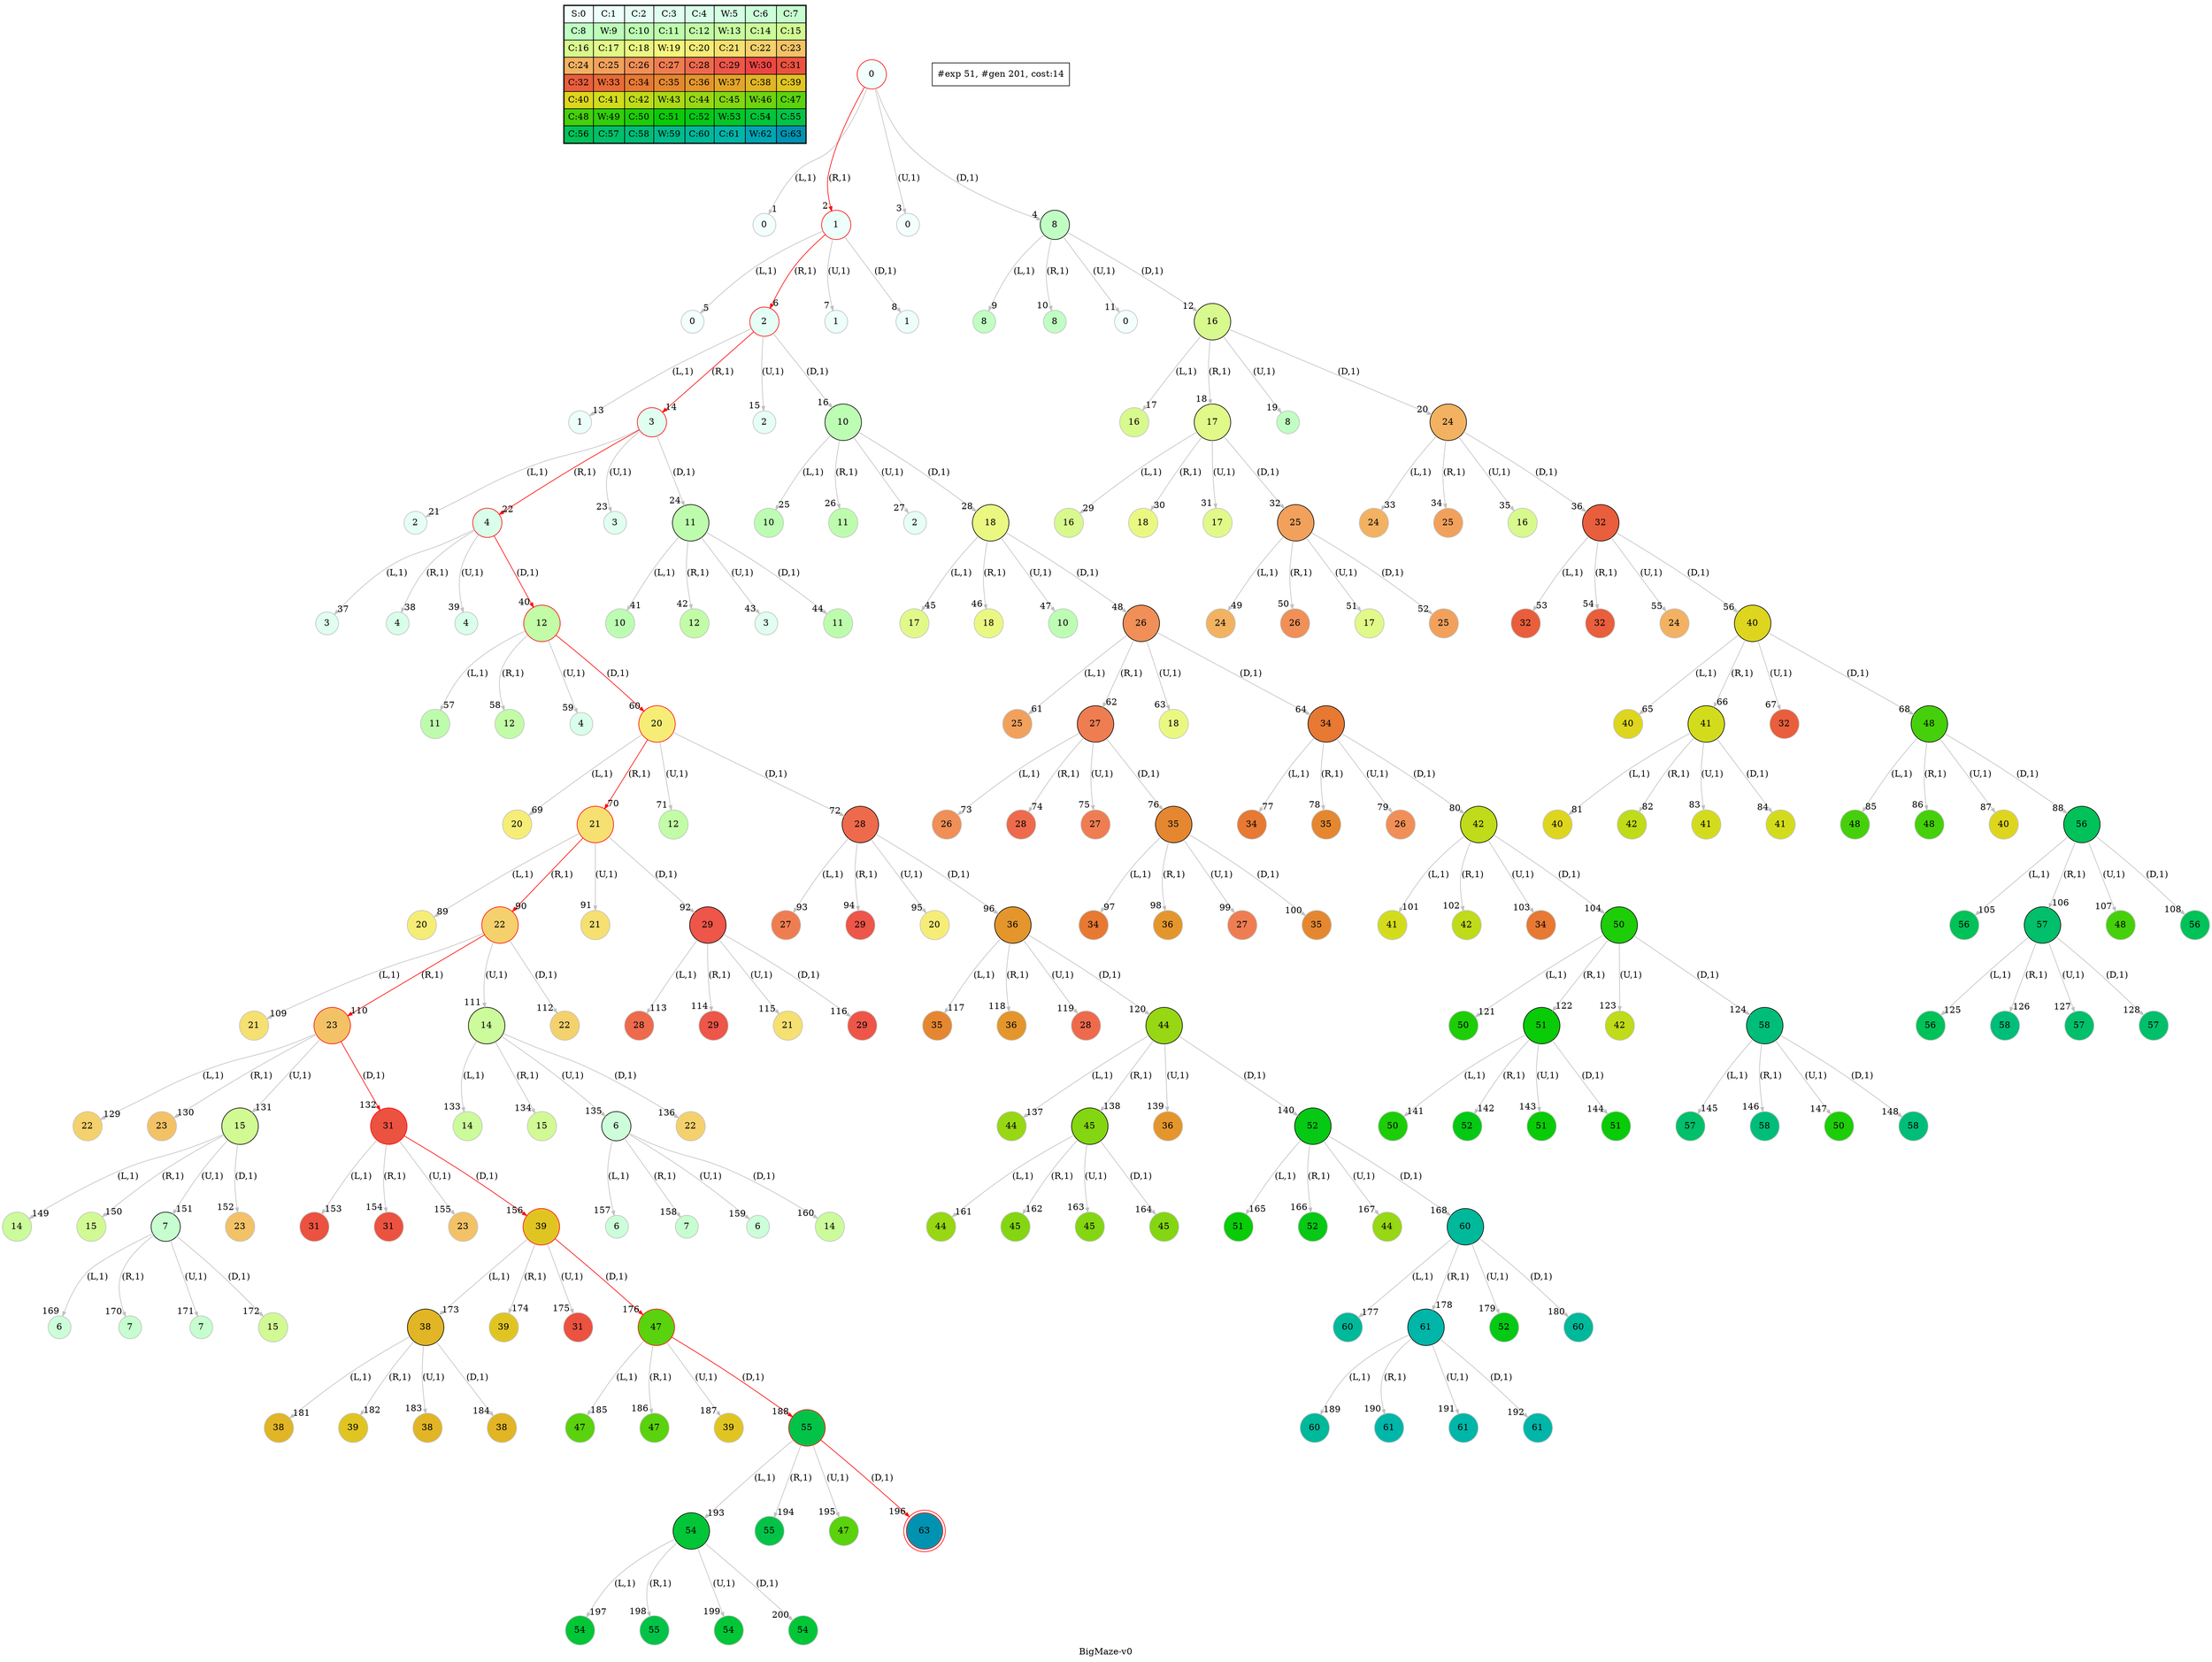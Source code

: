 digraph BigMaze { label="BigMaze-v0" nodesep=1 ranksep="1.2" node [shape=circle] edge [arrowsize=0.7] 
subgraph MAP {label=Map;map [shape=plaintext label=<<table border="1" cellpadding="5" cellspacing="0" cellborder="1"><tr><td bgcolor="0.46862745 0.04925994 0.99969645 1.        ">S:0</td><td bgcolor="0.45294118 0.07385253 0.99931706 1.        ">C:1</td><td bgcolor="0.4372549  0.09840028 0.99878599 1.        ">C:2</td><td bgcolor="0.42156863 0.12288829 0.99810333 1.        ">C:3</td><td bgcolor="0.40588235 0.1473017  0.99726917 1.        ">C:4</td><td bgcolor="0.39019608 0.17162568 0.99628365 1.        ">W:5</td><td bgcolor="0.3745098  0.19584547 0.99514692 1.        ">C:6</td><td bgcolor="0.35882353 0.21994636 0.99385914 1.        ">C:7</td></tr><tr><td bgcolor="0.34313725 0.24391372 0.99242051 1.        ">C:8</td><td bgcolor="0.32745098 0.267733   0.99083125 1.        ">W:9</td><td bgcolor="0.31176471 0.29138975 0.98909161 1.        ">C:10</td><td bgcolor="0.29607843 0.31486959 0.98720184 1.        ">C:11</td><td bgcolor="0.28039216 0.33815827 0.98516223 1.        ">C:12</td><td bgcolor="0.26470588 0.36124167 0.9829731  1.        ">W:13</td><td bgcolor="0.24901961 0.38410575 0.98063477 1.        ">C:14</td><td bgcolor="0.23333333 0.40673664 0.9781476  1.        ">C:15</td></tr><tr><td bgcolor="0.21764706 0.42912061 0.97551197 1.        ">C:16</td><td bgcolor="0.20196078 0.45124406 0.97272827 1.        ">C:17</td><td bgcolor="0.18627451 0.47309356 0.96979694 1.        ">C:18</td><td bgcolor="0.17058824 0.49465584 0.9667184  1.        ">W:19</td><td bgcolor="0.15490196 0.51591783 0.96349314 1.        ">C:20</td><td bgcolor="0.13921569 0.5368666  0.96012165 1.        ">C:21</td><td bgcolor="0.12352941 0.55748944 0.95660442 1.        ">C:22</td><td bgcolor="0.10784314 0.57777383 0.952942   1.        ">C:23</td></tr><tr><td bgcolor="0.09215686 0.59770746 0.94913494 1.        ">C:24</td><td bgcolor="0.07647059 0.61727822 0.94518383 1.        ">C:25</td><td bgcolor="0.06078431 0.63647424 0.94108925 1.        ">C:26</td><td bgcolor="0.04509804 0.65528385 0.93685184 1.        ">C:27</td><td bgcolor="0.02941176 0.67369564 0.93247223 1.        ">C:28</td><td bgcolor="0.01372549 0.69169844 0.92795109 1.        ">C:29</td><td bgcolor="0.00196078 0.70928131 0.92328911 1.        ">W:30</td><td bgcolor="0.01764706 0.72643357 0.91848699 1.        ">C:31</td></tr><tr><td bgcolor="0.03333333 0.74314483 0.91354546 1.        ">C:32</td><td bgcolor="0.04901961 0.75940492 0.90846527 1.        ">W:33</td><td bgcolor="0.06470588 0.77520398 0.9032472  1.        ">C:34</td><td bgcolor="0.08039216 0.79053241 0.89789203 1.        ">C:35</td><td bgcolor="0.09607843 0.80538092 0.89240058 1.        ">C:36</td><td bgcolor="0.11176471 0.81974048 0.88677369 1.        ">W:37</td><td bgcolor="0.12745098 0.83360239 0.88101219 1.        ">C:38</td><td bgcolor="0.14313725 0.84695821 0.87511698 1.        ">C:39</td></tr><tr><td bgcolor="0.15882353 0.85979985 0.86908895 1.        ">C:40</td><td bgcolor="0.1745098  0.87211951 0.862929   1.        ">C:41</td><td bgcolor="0.19019608 0.88390971 0.85663808 1.        ">C:42</td><td bgcolor="0.20588235 0.89516329 0.85021714 1.        ">W:43</td><td bgcolor="0.22156863 0.90587342 0.84366715 1.        ">C:44</td><td bgcolor="0.2372549  0.9160336  0.83698911 1.        ">C:45</td><td bgcolor="0.25294118 0.92563766 0.83018403 1.        ">W:46</td><td bgcolor="0.26862745 0.93467977 0.82325295 1.        ">C:47</td></tr><tr><td bgcolor="0.28431373 0.94315443 0.81619691 1.        ">C:48</td><td bgcolor="0.3        0.95105652 0.80901699 1.        ">W:49</td><td bgcolor="0.31568627 0.95838122 0.80171428 1.        ">C:50</td><td bgcolor="0.33137255 0.96512409 0.79428989 1.        ">C:51</td><td bgcolor="0.34705882 0.97128103 0.78674494 1.        ">C:52</td><td bgcolor="0.3627451  0.97684832 0.77908057 1.        ">W:53</td><td bgcolor="0.37843137 0.98182256 0.77129796 1.        ">C:54</td><td bgcolor="0.39411765 0.98620075 0.76339828 1.        ">C:55</td></tr><tr><td bgcolor="0.40980392 0.98998021 0.75538273 1.        ">C:56</td><td bgcolor="0.4254902  0.99315867 0.74725253 1.        ">C:57</td><td bgcolor="0.44117647 0.99573418 0.73900892 1.        ">C:58</td><td bgcolor="0.45686275 0.99770518 0.73065313 1.        ">W:59</td><td bgcolor="0.47254902 0.99907048 0.72218645 1.        ">C:60</td><td bgcolor="0.48823529 0.99982925 0.71361015 1.        ">C:61</td><td bgcolor="0.51176471 0.99982925 0.70054304 1.        ">W:62</td><td bgcolor="0.52745098 0.99907048 0.69169844 1.        ">G:63</td></tr></table>>]} 
"0_0" [label=0 style=filled color=grey fillcolor="0.46862745 0.04925994 0.99969645 1.        " ];  
"0_0" [label=" 0 " style=filled color=black color=red fillcolor="0.46862745 0.04925994 0.99969645 1.        " ];  "0_0.0-0" [label=0 style=filled color=grey fillcolor="0.46862745 0.04925994 0.99969645 1.        " ];   "0_0" -> "0_0.0-0" [label="(L,1)" headlabel=" 1 " color=grey ]; 
"0_0.1-1" [label=1 style=filled color=grey color=red fillcolor="0.45294118 0.07385253 0.99931706 1.        " ];   "0_0" -> "0_0.1-1" [label="(R,1)" headlabel=" 2 " color=grey color=red ]; 
"0_0.0-2" [label=0 style=filled color=grey fillcolor="0.46862745 0.04925994 0.99969645 1.        " ];   "0_0" -> "0_0.0-2" [label="(U,1)" headlabel=" 3 " color=grey ]; 
"0_0.8-3" [label=8 style=filled color=grey fillcolor="0.34313725 0.24391372 0.99242051 1.        " ];   "0_0" -> "0_0.8-3" [label="(D,1)" headlabel=" 4 " color=grey ]; 
"0_0.1-1" [label=" 1 " style=filled color=black color=red fillcolor="0.45294118 0.07385253 0.99931706 1.        " ];  "0_0.1.0-0" [label=0 style=filled color=grey fillcolor="0.46862745 0.04925994 0.99969645 1.        " ];   "0_0.1-1" -> "0_0.1.0-0" [label="(L,1)" headlabel=" 5 " color=grey ]; 
"0_0.1.2-1" [label=2 style=filled color=grey color=red fillcolor="0.4372549  0.09840028 0.99878599 1.        " ];   "0_0.1-1" -> "0_0.1.2-1" [label="(R,1)" headlabel=" 6 " color=grey color=red ]; 
"0_0.1.1-2" [label=1 style=filled color=grey fillcolor="0.45294118 0.07385253 0.99931706 1.        " ];   "0_0.1-1" -> "0_0.1.1-2" [label="(U,1)" headlabel=" 7 " color=grey ]; 
"0_0.1.1-3" [label=1 style=filled color=grey fillcolor="0.45294118 0.07385253 0.99931706 1.        " ];   "0_0.1-1" -> "0_0.1.1-3" [label="(D,1)" headlabel=" 8 " color=grey ]; 
"0_0.8-3" [label=" 8 " style=filled color=black fillcolor="0.34313725 0.24391372 0.99242051 1.        " ];  "0_0.8.8-0" [label=8 style=filled color=grey fillcolor="0.34313725 0.24391372 0.99242051 1.        " ];   "0_0.8-3" -> "0_0.8.8-0" [label="(L,1)" headlabel=" 9 " color=grey ]; 
"0_0.8.8-1" [label=8 style=filled color=grey fillcolor="0.34313725 0.24391372 0.99242051 1.        " ];   "0_0.8-3" -> "0_0.8.8-1" [label="(R,1)" headlabel=" 10 " color=grey ]; 
"0_0.8.0-2" [label=0 style=filled color=grey fillcolor="0.46862745 0.04925994 0.99969645 1.        " ];   "0_0.8-3" -> "0_0.8.0-2" [label="(U,1)" headlabel=" 11 " color=grey ]; 
"0_0.8.16-3" [label=16 style=filled color=grey fillcolor="0.21764706 0.42912061 0.97551197 1.        " ];   "0_0.8-3" -> "0_0.8.16-3" [label="(D,1)" headlabel=" 12 " color=grey ]; 
"0_0.1.2-1" [label=" 2 " style=filled color=black color=red fillcolor="0.4372549  0.09840028 0.99878599 1.        " ];  "0_0.1.2.1-0" [label=1 style=filled color=grey fillcolor="0.45294118 0.07385253 0.99931706 1.        " ];   "0_0.1.2-1" -> "0_0.1.2.1-0" [label="(L,1)" headlabel=" 13 " color=grey ]; 
"0_0.1.2.3-1" [label=3 style=filled color=grey color=red fillcolor="0.42156863 0.12288829 0.99810333 1.        " ];   "0_0.1.2-1" -> "0_0.1.2.3-1" [label="(R,1)" headlabel=" 14 " color=grey color=red ]; 
"0_0.1.2.2-2" [label=2 style=filled color=grey fillcolor="0.4372549  0.09840028 0.99878599 1.        " ];   "0_0.1.2-1" -> "0_0.1.2.2-2" [label="(U,1)" headlabel=" 15 " color=grey ]; 
"0_0.1.2.10-3" [label=10 style=filled color=grey fillcolor="0.31176471 0.29138975 0.98909161 1.        " ];   "0_0.1.2-1" -> "0_0.1.2.10-3" [label="(D,1)" headlabel=" 16 " color=grey ]; 
"0_0.8.16-3" [label=" 16 " style=filled color=black fillcolor="0.21764706 0.42912061 0.97551197 1.        " ];  "0_0.8.16.16-0" [label=16 style=filled color=grey fillcolor="0.21764706 0.42912061 0.97551197 1.        " ];   "0_0.8.16-3" -> "0_0.8.16.16-0" [label="(L,1)" headlabel=" 17 " color=grey ]; 
"0_0.8.16.17-1" [label=17 style=filled color=grey fillcolor="0.20196078 0.45124406 0.97272827 1.        " ];   "0_0.8.16-3" -> "0_0.8.16.17-1" [label="(R,1)" headlabel=" 18 " color=grey ]; 
"0_0.8.16.8-2" [label=8 style=filled color=grey fillcolor="0.34313725 0.24391372 0.99242051 1.        " ];   "0_0.8.16-3" -> "0_0.8.16.8-2" [label="(U,1)" headlabel=" 19 " color=grey ]; 
"0_0.8.16.24-3" [label=24 style=filled color=grey fillcolor="0.09215686 0.59770746 0.94913494 1.        " ];   "0_0.8.16-3" -> "0_0.8.16.24-3" [label="(D,1)" headlabel=" 20 " color=grey ]; 
"0_0.1.2.3-1" [label=" 3 " style=filled color=black color=red fillcolor="0.42156863 0.12288829 0.99810333 1.        " ];  "0_0.1.2.3.2-0" [label=2 style=filled color=grey fillcolor="0.4372549  0.09840028 0.99878599 1.        " ];   "0_0.1.2.3-1" -> "0_0.1.2.3.2-0" [label="(L,1)" headlabel=" 21 " color=grey ]; 
"0_0.1.2.3.4-1" [label=4 style=filled color=grey color=red fillcolor="0.40588235 0.1473017  0.99726917 1.        " ];   "0_0.1.2.3-1" -> "0_0.1.2.3.4-1" [label="(R,1)" headlabel=" 22 " color=grey color=red ]; 
"0_0.1.2.3.3-2" [label=3 style=filled color=grey fillcolor="0.42156863 0.12288829 0.99810333 1.        " ];   "0_0.1.2.3-1" -> "0_0.1.2.3.3-2" [label="(U,1)" headlabel=" 23 " color=grey ]; 
"0_0.1.2.3.11-3" [label=11 style=filled color=grey fillcolor="0.29607843 0.31486959 0.98720184 1.        " ];   "0_0.1.2.3-1" -> "0_0.1.2.3.11-3" [label="(D,1)" headlabel=" 24 " color=grey ]; 
"0_0.1.2.10-3" [label=" 10 " style=filled color=black fillcolor="0.31176471 0.29138975 0.98909161 1.        " ];  "0_0.1.2.10.10-0" [label=10 style=filled color=grey fillcolor="0.31176471 0.29138975 0.98909161 1.        " ];   "0_0.1.2.10-3" -> "0_0.1.2.10.10-0" [label="(L,1)" headlabel=" 25 " color=grey ]; 
"0_0.1.2.10.11-1" [label=11 style=filled color=grey fillcolor="0.29607843 0.31486959 0.98720184 1.        " ];   "0_0.1.2.10-3" -> "0_0.1.2.10.11-1" [label="(R,1)" headlabel=" 26 " color=grey ]; 
"0_0.1.2.10.2-2" [label=2 style=filled color=grey fillcolor="0.4372549  0.09840028 0.99878599 1.        " ];   "0_0.1.2.10-3" -> "0_0.1.2.10.2-2" [label="(U,1)" headlabel=" 27 " color=grey ]; 
"0_0.1.2.10.18-3" [label=18 style=filled color=grey fillcolor="0.18627451 0.47309356 0.96979694 1.        " ];   "0_0.1.2.10-3" -> "0_0.1.2.10.18-3" [label="(D,1)" headlabel=" 28 " color=grey ]; 
"0_0.8.16.17-1" [label=" 17 " style=filled color=black fillcolor="0.20196078 0.45124406 0.97272827 1.        " ];  "0_0.8.16.17.16-0" [label=16 style=filled color=grey fillcolor="0.21764706 0.42912061 0.97551197 1.        " ];   "0_0.8.16.17-1" -> "0_0.8.16.17.16-0" [label="(L,1)" headlabel=" 29 " color=grey ]; 
"0_0.8.16.17.18-1" [label=18 style=filled color=grey fillcolor="0.18627451 0.47309356 0.96979694 1.        " ];   "0_0.8.16.17-1" -> "0_0.8.16.17.18-1" [label="(R,1)" headlabel=" 30 " color=grey ]; 
"0_0.8.16.17.17-2" [label=17 style=filled color=grey fillcolor="0.20196078 0.45124406 0.97272827 1.        " ];   "0_0.8.16.17-1" -> "0_0.8.16.17.17-2" [label="(U,1)" headlabel=" 31 " color=grey ]; 
"0_0.8.16.17.25-3" [label=25 style=filled color=grey fillcolor="0.07647059 0.61727822 0.94518383 1.        " ];   "0_0.8.16.17-1" -> "0_0.8.16.17.25-3" [label="(D,1)" headlabel=" 32 " color=grey ]; 
"0_0.8.16.24-3" [label=" 24 " style=filled color=black fillcolor="0.09215686 0.59770746 0.94913494 1.        " ];  "0_0.8.16.24.24-0" [label=24 style=filled color=grey fillcolor="0.09215686 0.59770746 0.94913494 1.        " ];   "0_0.8.16.24-3" -> "0_0.8.16.24.24-0" [label="(L,1)" headlabel=" 33 " color=grey ]; 
"0_0.8.16.24.25-1" [label=25 style=filled color=grey fillcolor="0.07647059 0.61727822 0.94518383 1.        " ];   "0_0.8.16.24-3" -> "0_0.8.16.24.25-1" [label="(R,1)" headlabel=" 34 " color=grey ]; 
"0_0.8.16.24.16-2" [label=16 style=filled color=grey fillcolor="0.21764706 0.42912061 0.97551197 1.        " ];   "0_0.8.16.24-3" -> "0_0.8.16.24.16-2" [label="(U,1)" headlabel=" 35 " color=grey ]; 
"0_0.8.16.24.32-3" [label=32 style=filled color=grey fillcolor="0.03333333 0.74314483 0.91354546 1.        " ];   "0_0.8.16.24-3" -> "0_0.8.16.24.32-3" [label="(D,1)" headlabel=" 36 " color=grey ]; 
"0_0.1.2.3.4-1" [label=" 4 " style=filled color=black color=red fillcolor="0.40588235 0.1473017  0.99726917 1.        " ];  "0_0.1.2.3.4.3-0" [label=3 style=filled color=grey fillcolor="0.42156863 0.12288829 0.99810333 1.        " ];   "0_0.1.2.3.4-1" -> "0_0.1.2.3.4.3-0" [label="(L,1)" headlabel=" 37 " color=grey ]; 
"0_0.1.2.3.4.4-1" [label=4 style=filled color=grey fillcolor="0.40588235 0.1473017  0.99726917 1.        " ];   "0_0.1.2.3.4-1" -> "0_0.1.2.3.4.4-1" [label="(R,1)" headlabel=" 38 " color=grey ]; 
"0_0.1.2.3.4.4-2" [label=4 style=filled color=grey fillcolor="0.40588235 0.1473017  0.99726917 1.        " ];   "0_0.1.2.3.4-1" -> "0_0.1.2.3.4.4-2" [label="(U,1)" headlabel=" 39 " color=grey ]; 
"0_0.1.2.3.4.12-3" [label=12 style=filled color=grey color=red fillcolor="0.28039216 0.33815827 0.98516223 1.        " ];   "0_0.1.2.3.4-1" -> "0_0.1.2.3.4.12-3" [label="(D,1)" headlabel=" 40 " color=grey color=red ]; 
"0_0.1.2.3.11-3" [label=" 11 " style=filled color=black fillcolor="0.29607843 0.31486959 0.98720184 1.        " ];  "0_0.1.2.3.11.10-0" [label=10 style=filled color=grey fillcolor="0.31176471 0.29138975 0.98909161 1.        " ];   "0_0.1.2.3.11-3" -> "0_0.1.2.3.11.10-0" [label="(L,1)" headlabel=" 41 " color=grey ]; 
"0_0.1.2.3.11.12-1" [label=12 style=filled color=grey fillcolor="0.28039216 0.33815827 0.98516223 1.        " ];   "0_0.1.2.3.11-3" -> "0_0.1.2.3.11.12-1" [label="(R,1)" headlabel=" 42 " color=grey ]; 
"0_0.1.2.3.11.3-2" [label=3 style=filled color=grey fillcolor="0.42156863 0.12288829 0.99810333 1.        " ];   "0_0.1.2.3.11-3" -> "0_0.1.2.3.11.3-2" [label="(U,1)" headlabel=" 43 " color=grey ]; 
"0_0.1.2.3.11.11-3" [label=11 style=filled color=grey fillcolor="0.29607843 0.31486959 0.98720184 1.        " ];   "0_0.1.2.3.11-3" -> "0_0.1.2.3.11.11-3" [label="(D,1)" headlabel=" 44 " color=grey ]; 
"0_0.1.2.10.18-3" [label=" 18 " style=filled color=black fillcolor="0.18627451 0.47309356 0.96979694 1.        " ];  "0_0.1.2.10.18.17-0" [label=17 style=filled color=grey fillcolor="0.20196078 0.45124406 0.97272827 1.        " ];   "0_0.1.2.10.18-3" -> "0_0.1.2.10.18.17-0" [label="(L,1)" headlabel=" 45 " color=grey ]; 
"0_0.1.2.10.18.18-1" [label=18 style=filled color=grey fillcolor="0.18627451 0.47309356 0.96979694 1.        " ];   "0_0.1.2.10.18-3" -> "0_0.1.2.10.18.18-1" [label="(R,1)" headlabel=" 46 " color=grey ]; 
"0_0.1.2.10.18.10-2" [label=10 style=filled color=grey fillcolor="0.31176471 0.29138975 0.98909161 1.        " ];   "0_0.1.2.10.18-3" -> "0_0.1.2.10.18.10-2" [label="(U,1)" headlabel=" 47 " color=grey ]; 
"0_0.1.2.10.18.26-3" [label=26 style=filled color=grey fillcolor="0.06078431 0.63647424 0.94108925 1.        " ];   "0_0.1.2.10.18-3" -> "0_0.1.2.10.18.26-3" [label="(D,1)" headlabel=" 48 " color=grey ]; 
"0_0.8.16.17.25-3" [label=" 25 " style=filled color=black fillcolor="0.07647059 0.61727822 0.94518383 1.        " ];  "0_0.8.16.17.25.24-0" [label=24 style=filled color=grey fillcolor="0.09215686 0.59770746 0.94913494 1.        " ];   "0_0.8.16.17.25-3" -> "0_0.8.16.17.25.24-0" [label="(L,1)" headlabel=" 49 " color=grey ]; 
"0_0.8.16.17.25.26-1" [label=26 style=filled color=grey fillcolor="0.06078431 0.63647424 0.94108925 1.        " ];   "0_0.8.16.17.25-3" -> "0_0.8.16.17.25.26-1" [label="(R,1)" headlabel=" 50 " color=grey ]; 
"0_0.8.16.17.25.17-2" [label=17 style=filled color=grey fillcolor="0.20196078 0.45124406 0.97272827 1.        " ];   "0_0.8.16.17.25-3" -> "0_0.8.16.17.25.17-2" [label="(U,1)" headlabel=" 51 " color=grey ]; 
"0_0.8.16.17.25.25-3" [label=25 style=filled color=grey fillcolor="0.07647059 0.61727822 0.94518383 1.        " ];   "0_0.8.16.17.25-3" -> "0_0.8.16.17.25.25-3" [label="(D,1)" headlabel=" 52 " color=grey ]; 
"0_0.8.16.24.32-3" [label=" 32 " style=filled color=black fillcolor="0.03333333 0.74314483 0.91354546 1.        " ];  "0_0.8.16.24.32.32-0" [label=32 style=filled color=grey fillcolor="0.03333333 0.74314483 0.91354546 1.        " ];   "0_0.8.16.24.32-3" -> "0_0.8.16.24.32.32-0" [label="(L,1)" headlabel=" 53 " color=grey ]; 
"0_0.8.16.24.32.32-1" [label=32 style=filled color=grey fillcolor="0.03333333 0.74314483 0.91354546 1.        " ];   "0_0.8.16.24.32-3" -> "0_0.8.16.24.32.32-1" [label="(R,1)" headlabel=" 54 " color=grey ]; 
"0_0.8.16.24.32.24-2" [label=24 style=filled color=grey fillcolor="0.09215686 0.59770746 0.94913494 1.        " ];   "0_0.8.16.24.32-3" -> "0_0.8.16.24.32.24-2" [label="(U,1)" headlabel=" 55 " color=grey ]; 
"0_0.8.16.24.32.40-3" [label=40 style=filled color=grey fillcolor="0.15882353 0.85979985 0.86908895 1.        " ];   "0_0.8.16.24.32-3" -> "0_0.8.16.24.32.40-3" [label="(D,1)" headlabel=" 56 " color=grey ]; 
"0_0.1.2.3.4.12-3" [label=" 12 " style=filled color=black color=red fillcolor="0.28039216 0.33815827 0.98516223 1.        " ];  "0_0.1.2.3.4.12.11-0" [label=11 style=filled color=grey fillcolor="0.29607843 0.31486959 0.98720184 1.        " ];   "0_0.1.2.3.4.12-3" -> "0_0.1.2.3.4.12.11-0" [label="(L,1)" headlabel=" 57 " color=grey ]; 
"0_0.1.2.3.4.12.12-1" [label=12 style=filled color=grey fillcolor="0.28039216 0.33815827 0.98516223 1.        " ];   "0_0.1.2.3.4.12-3" -> "0_0.1.2.3.4.12.12-1" [label="(R,1)" headlabel=" 58 " color=grey ]; 
"0_0.1.2.3.4.12.4-2" [label=4 style=filled color=grey fillcolor="0.40588235 0.1473017  0.99726917 1.        " ];   "0_0.1.2.3.4.12-3" -> "0_0.1.2.3.4.12.4-2" [label="(U,1)" headlabel=" 59 " color=grey ]; 
"0_0.1.2.3.4.12.20-3" [label=20 style=filled color=grey color=red fillcolor="0.15490196 0.51591783 0.96349314 1.        " ];   "0_0.1.2.3.4.12-3" -> "0_0.1.2.3.4.12.20-3" [label="(D,1)" headlabel=" 60 " color=grey color=red ]; 
"0_0.1.2.10.18.26-3" [label=" 26 " style=filled color=black fillcolor="0.06078431 0.63647424 0.94108925 1.        " ];  "0_0.1.2.10.18.26.25-0" [label=25 style=filled color=grey fillcolor="0.07647059 0.61727822 0.94518383 1.        " ];   "0_0.1.2.10.18.26-3" -> "0_0.1.2.10.18.26.25-0" [label="(L,1)" headlabel=" 61 " color=grey ]; 
"0_0.1.2.10.18.26.27-1" [label=27 style=filled color=grey fillcolor="0.04509804 0.65528385 0.93685184 1.        " ];   "0_0.1.2.10.18.26-3" -> "0_0.1.2.10.18.26.27-1" [label="(R,1)" headlabel=" 62 " color=grey ]; 
"0_0.1.2.10.18.26.18-2" [label=18 style=filled color=grey fillcolor="0.18627451 0.47309356 0.96979694 1.        " ];   "0_0.1.2.10.18.26-3" -> "0_0.1.2.10.18.26.18-2" [label="(U,1)" headlabel=" 63 " color=grey ]; 
"0_0.1.2.10.18.26.34-3" [label=34 style=filled color=grey fillcolor="0.06470588 0.77520398 0.9032472  1.        " ];   "0_0.1.2.10.18.26-3" -> "0_0.1.2.10.18.26.34-3" [label="(D,1)" headlabel=" 64 " color=grey ]; 
"0_0.8.16.24.32.40-3" [label=" 40 " style=filled color=black fillcolor="0.15882353 0.85979985 0.86908895 1.        " ];  "0_0.8.16.24.32.40.40-0" [label=40 style=filled color=grey fillcolor="0.15882353 0.85979985 0.86908895 1.        " ];   "0_0.8.16.24.32.40-3" -> "0_0.8.16.24.32.40.40-0" [label="(L,1)" headlabel=" 65 " color=grey ]; 
"0_0.8.16.24.32.40.41-1" [label=41 style=filled color=grey fillcolor="0.1745098  0.87211951 0.862929   1.        " ];   "0_0.8.16.24.32.40-3" -> "0_0.8.16.24.32.40.41-1" [label="(R,1)" headlabel=" 66 " color=grey ]; 
"0_0.8.16.24.32.40.32-2" [label=32 style=filled color=grey fillcolor="0.03333333 0.74314483 0.91354546 1.        " ];   "0_0.8.16.24.32.40-3" -> "0_0.8.16.24.32.40.32-2" [label="(U,1)" headlabel=" 67 " color=grey ]; 
"0_0.8.16.24.32.40.48-3" [label=48 style=filled color=grey fillcolor="0.28431373 0.94315443 0.81619691 1.        " ];   "0_0.8.16.24.32.40-3" -> "0_0.8.16.24.32.40.48-3" [label="(D,1)" headlabel=" 68 " color=grey ]; 
"0_0.1.2.3.4.12.20-3" [label=" 20 " style=filled color=black color=red fillcolor="0.15490196 0.51591783 0.96349314 1.        " ];  "0_0.1.2.3.4.12.20.20-0" [label=20 style=filled color=grey fillcolor="0.15490196 0.51591783 0.96349314 1.        " ];   "0_0.1.2.3.4.12.20-3" -> "0_0.1.2.3.4.12.20.20-0" [label="(L,1)" headlabel=" 69 " color=grey ]; 
"0_0.1.2.3.4.12.20.21-1" [label=21 style=filled color=grey color=red fillcolor="0.13921569 0.5368666  0.96012165 1.        " ];   "0_0.1.2.3.4.12.20-3" -> "0_0.1.2.3.4.12.20.21-1" [label="(R,1)" headlabel=" 70 " color=grey color=red ]; 
"0_0.1.2.3.4.12.20.12-2" [label=12 style=filled color=grey fillcolor="0.28039216 0.33815827 0.98516223 1.        " ];   "0_0.1.2.3.4.12.20-3" -> "0_0.1.2.3.4.12.20.12-2" [label="(U,1)" headlabel=" 71 " color=grey ]; 
"0_0.1.2.3.4.12.20.28-3" [label=28 style=filled color=grey fillcolor="0.02941176 0.67369564 0.93247223 1.        " ];   "0_0.1.2.3.4.12.20-3" -> "0_0.1.2.3.4.12.20.28-3" [label="(D,1)" headlabel=" 72 " color=grey ]; 
"0_0.1.2.10.18.26.27-1" [label=" 27 " style=filled color=black fillcolor="0.04509804 0.65528385 0.93685184 1.        " ];  "0_0.1.2.10.18.26.27.26-0" [label=26 style=filled color=grey fillcolor="0.06078431 0.63647424 0.94108925 1.        " ];   "0_0.1.2.10.18.26.27-1" -> "0_0.1.2.10.18.26.27.26-0" [label="(L,1)" headlabel=" 73 " color=grey ]; 
"0_0.1.2.10.18.26.27.28-1" [label=28 style=filled color=grey fillcolor="0.02941176 0.67369564 0.93247223 1.        " ];   "0_0.1.2.10.18.26.27-1" -> "0_0.1.2.10.18.26.27.28-1" [label="(R,1)" headlabel=" 74 " color=grey ]; 
"0_0.1.2.10.18.26.27.27-2" [label=27 style=filled color=grey fillcolor="0.04509804 0.65528385 0.93685184 1.        " ];   "0_0.1.2.10.18.26.27-1" -> "0_0.1.2.10.18.26.27.27-2" [label="(U,1)" headlabel=" 75 " color=grey ]; 
"0_0.1.2.10.18.26.27.35-3" [label=35 style=filled color=grey fillcolor="0.08039216 0.79053241 0.89789203 1.        " ];   "0_0.1.2.10.18.26.27-1" -> "0_0.1.2.10.18.26.27.35-3" [label="(D,1)" headlabel=" 76 " color=grey ]; 
"0_0.1.2.10.18.26.34-3" [label=" 34 " style=filled color=black fillcolor="0.06470588 0.77520398 0.9032472  1.        " ];  "0_0.1.2.10.18.26.34.34-0" [label=34 style=filled color=grey fillcolor="0.06470588 0.77520398 0.9032472  1.        " ];   "0_0.1.2.10.18.26.34-3" -> "0_0.1.2.10.18.26.34.34-0" [label="(L,1)" headlabel=" 77 " color=grey ]; 
"0_0.1.2.10.18.26.34.35-1" [label=35 style=filled color=grey fillcolor="0.08039216 0.79053241 0.89789203 1.        " ];   "0_0.1.2.10.18.26.34-3" -> "0_0.1.2.10.18.26.34.35-1" [label="(R,1)" headlabel=" 78 " color=grey ]; 
"0_0.1.2.10.18.26.34.26-2" [label=26 style=filled color=grey fillcolor="0.06078431 0.63647424 0.94108925 1.        " ];   "0_0.1.2.10.18.26.34-3" -> "0_0.1.2.10.18.26.34.26-2" [label="(U,1)" headlabel=" 79 " color=grey ]; 
"0_0.1.2.10.18.26.34.42-3" [label=42 style=filled color=grey fillcolor="0.19019608 0.88390971 0.85663808 1.        " ];   "0_0.1.2.10.18.26.34-3" -> "0_0.1.2.10.18.26.34.42-3" [label="(D,1)" headlabel=" 80 " color=grey ]; 
"0_0.8.16.24.32.40.41-1" [label=" 41 " style=filled color=black fillcolor="0.1745098  0.87211951 0.862929   1.        " ];  "0_0.8.16.24.32.40.41.40-0" [label=40 style=filled color=grey fillcolor="0.15882353 0.85979985 0.86908895 1.        " ];   "0_0.8.16.24.32.40.41-1" -> "0_0.8.16.24.32.40.41.40-0" [label="(L,1)" headlabel=" 81 " color=grey ]; 
"0_0.8.16.24.32.40.41.42-1" [label=42 style=filled color=grey fillcolor="0.19019608 0.88390971 0.85663808 1.        " ];   "0_0.8.16.24.32.40.41-1" -> "0_0.8.16.24.32.40.41.42-1" [label="(R,1)" headlabel=" 82 " color=grey ]; 
"0_0.8.16.24.32.40.41.41-2" [label=41 style=filled color=grey fillcolor="0.1745098  0.87211951 0.862929   1.        " ];   "0_0.8.16.24.32.40.41-1" -> "0_0.8.16.24.32.40.41.41-2" [label="(U,1)" headlabel=" 83 " color=grey ]; 
"0_0.8.16.24.32.40.41.41-3" [label=41 style=filled color=grey fillcolor="0.1745098  0.87211951 0.862929   1.        " ];   "0_0.8.16.24.32.40.41-1" -> "0_0.8.16.24.32.40.41.41-3" [label="(D,1)" headlabel=" 84 " color=grey ]; 
"0_0.8.16.24.32.40.48-3" [label=" 48 " style=filled color=black fillcolor="0.28431373 0.94315443 0.81619691 1.        " ];  "0_0.8.16.24.32.40.48.48-0" [label=48 style=filled color=grey fillcolor="0.28431373 0.94315443 0.81619691 1.        " ];   "0_0.8.16.24.32.40.48-3" -> "0_0.8.16.24.32.40.48.48-0" [label="(L,1)" headlabel=" 85 " color=grey ]; 
"0_0.8.16.24.32.40.48.48-1" [label=48 style=filled color=grey fillcolor="0.28431373 0.94315443 0.81619691 1.        " ];   "0_0.8.16.24.32.40.48-3" -> "0_0.8.16.24.32.40.48.48-1" [label="(R,1)" headlabel=" 86 " color=grey ]; 
"0_0.8.16.24.32.40.48.40-2" [label=40 style=filled color=grey fillcolor="0.15882353 0.85979985 0.86908895 1.        " ];   "0_0.8.16.24.32.40.48-3" -> "0_0.8.16.24.32.40.48.40-2" [label="(U,1)" headlabel=" 87 " color=grey ]; 
"0_0.8.16.24.32.40.48.56-3" [label=56 style=filled color=grey fillcolor="0.40980392 0.98998021 0.75538273 1.        " ];   "0_0.8.16.24.32.40.48-3" -> "0_0.8.16.24.32.40.48.56-3" [label="(D,1)" headlabel=" 88 " color=grey ]; 
"0_0.1.2.3.4.12.20.21-1" [label=" 21 " style=filled color=black color=red fillcolor="0.13921569 0.5368666  0.96012165 1.        " ];  "0_0.1.2.3.4.12.20.21.20-0" [label=20 style=filled color=grey fillcolor="0.15490196 0.51591783 0.96349314 1.        " ];   "0_0.1.2.3.4.12.20.21-1" -> "0_0.1.2.3.4.12.20.21.20-0" [label="(L,1)" headlabel=" 89 " color=grey ]; 
"0_0.1.2.3.4.12.20.21.22-1" [label=22 style=filled color=grey color=red fillcolor="0.12352941 0.55748944 0.95660442 1.        " ];   "0_0.1.2.3.4.12.20.21-1" -> "0_0.1.2.3.4.12.20.21.22-1" [label="(R,1)" headlabel=" 90 " color=grey color=red ]; 
"0_0.1.2.3.4.12.20.21.21-2" [label=21 style=filled color=grey fillcolor="0.13921569 0.5368666  0.96012165 1.        " ];   "0_0.1.2.3.4.12.20.21-1" -> "0_0.1.2.3.4.12.20.21.21-2" [label="(U,1)" headlabel=" 91 " color=grey ]; 
"0_0.1.2.3.4.12.20.21.29-3" [label=29 style=filled color=grey fillcolor="0.01372549 0.69169844 0.92795109 1.        " ];   "0_0.1.2.3.4.12.20.21-1" -> "0_0.1.2.3.4.12.20.21.29-3" [label="(D,1)" headlabel=" 92 " color=grey ]; 
"0_0.1.2.3.4.12.20.28-3" [label=" 28 " style=filled color=black fillcolor="0.02941176 0.67369564 0.93247223 1.        " ];  "0_0.1.2.3.4.12.20.28.27-0" [label=27 style=filled color=grey fillcolor="0.04509804 0.65528385 0.93685184 1.        " ];   "0_0.1.2.3.4.12.20.28-3" -> "0_0.1.2.3.4.12.20.28.27-0" [label="(L,1)" headlabel=" 93 " color=grey ]; 
"0_0.1.2.3.4.12.20.28.29-1" [label=29 style=filled color=grey fillcolor="0.01372549 0.69169844 0.92795109 1.        " ];   "0_0.1.2.3.4.12.20.28-3" -> "0_0.1.2.3.4.12.20.28.29-1" [label="(R,1)" headlabel=" 94 " color=grey ]; 
"0_0.1.2.3.4.12.20.28.20-2" [label=20 style=filled color=grey fillcolor="0.15490196 0.51591783 0.96349314 1.        " ];   "0_0.1.2.3.4.12.20.28-3" -> "0_0.1.2.3.4.12.20.28.20-2" [label="(U,1)" headlabel=" 95 " color=grey ]; 
"0_0.1.2.3.4.12.20.28.36-3" [label=36 style=filled color=grey fillcolor="0.09607843 0.80538092 0.89240058 1.        " ];   "0_0.1.2.3.4.12.20.28-3" -> "0_0.1.2.3.4.12.20.28.36-3" [label="(D,1)" headlabel=" 96 " color=grey ]; 
"0_0.1.2.10.18.26.27.35-3" [label=" 35 " style=filled color=black fillcolor="0.08039216 0.79053241 0.89789203 1.        " ];  "0_0.1.2.10.18.26.27.35.34-0" [label=34 style=filled color=grey fillcolor="0.06470588 0.77520398 0.9032472  1.        " ];   "0_0.1.2.10.18.26.27.35-3" -> "0_0.1.2.10.18.26.27.35.34-0" [label="(L,1)" headlabel=" 97 " color=grey ]; 
"0_0.1.2.10.18.26.27.35.36-1" [label=36 style=filled color=grey fillcolor="0.09607843 0.80538092 0.89240058 1.        " ];   "0_0.1.2.10.18.26.27.35-3" -> "0_0.1.2.10.18.26.27.35.36-1" [label="(R,1)" headlabel=" 98 " color=grey ]; 
"0_0.1.2.10.18.26.27.35.27-2" [label=27 style=filled color=grey fillcolor="0.04509804 0.65528385 0.93685184 1.        " ];   "0_0.1.2.10.18.26.27.35-3" -> "0_0.1.2.10.18.26.27.35.27-2" [label="(U,1)" headlabel=" 99 " color=grey ]; 
"0_0.1.2.10.18.26.27.35.35-3" [label=35 style=filled color=grey fillcolor="0.08039216 0.79053241 0.89789203 1.        " ];   "0_0.1.2.10.18.26.27.35-3" -> "0_0.1.2.10.18.26.27.35.35-3" [label="(D,1)" headlabel=" 100 " color=grey ]; 
"0_0.1.2.10.18.26.34.42-3" [label=" 42 " style=filled color=black fillcolor="0.19019608 0.88390971 0.85663808 1.        " ];  "0_0.1.2.10.18.26.34.42.41-0" [label=41 style=filled color=grey fillcolor="0.1745098  0.87211951 0.862929   1.        " ];   "0_0.1.2.10.18.26.34.42-3" -> "0_0.1.2.10.18.26.34.42.41-0" [label="(L,1)" headlabel=" 101 " color=grey ]; 
"0_0.1.2.10.18.26.34.42.42-1" [label=42 style=filled color=grey fillcolor="0.19019608 0.88390971 0.85663808 1.        " ];   "0_0.1.2.10.18.26.34.42-3" -> "0_0.1.2.10.18.26.34.42.42-1" [label="(R,1)" headlabel=" 102 " color=grey ]; 
"0_0.1.2.10.18.26.34.42.34-2" [label=34 style=filled color=grey fillcolor="0.06470588 0.77520398 0.9032472  1.        " ];   "0_0.1.2.10.18.26.34.42-3" -> "0_0.1.2.10.18.26.34.42.34-2" [label="(U,1)" headlabel=" 103 " color=grey ]; 
"0_0.1.2.10.18.26.34.42.50-3" [label=50 style=filled color=grey fillcolor="0.31568627 0.95838122 0.80171428 1.        " ];   "0_0.1.2.10.18.26.34.42-3" -> "0_0.1.2.10.18.26.34.42.50-3" [label="(D,1)" headlabel=" 104 " color=grey ]; 
"0_0.8.16.24.32.40.48.56-3" [label=" 56 " style=filled color=black fillcolor="0.40980392 0.98998021 0.75538273 1.        " ];  "0_0.8.16.24.32.40.48.56.56-0" [label=56 style=filled color=grey fillcolor="0.40980392 0.98998021 0.75538273 1.        " ];   "0_0.8.16.24.32.40.48.56-3" -> "0_0.8.16.24.32.40.48.56.56-0" [label="(L,1)" headlabel=" 105 " color=grey ]; 
"0_0.8.16.24.32.40.48.56.57-1" [label=57 style=filled color=grey fillcolor="0.4254902  0.99315867 0.74725253 1.        " ];   "0_0.8.16.24.32.40.48.56-3" -> "0_0.8.16.24.32.40.48.56.57-1" [label="(R,1)" headlabel=" 106 " color=grey ]; 
"0_0.8.16.24.32.40.48.56.48-2" [label=48 style=filled color=grey fillcolor="0.28431373 0.94315443 0.81619691 1.        " ];   "0_0.8.16.24.32.40.48.56-3" -> "0_0.8.16.24.32.40.48.56.48-2" [label="(U,1)" headlabel=" 107 " color=grey ]; 
"0_0.8.16.24.32.40.48.56.56-3" [label=56 style=filled color=grey fillcolor="0.40980392 0.98998021 0.75538273 1.        " ];   "0_0.8.16.24.32.40.48.56-3" -> "0_0.8.16.24.32.40.48.56.56-3" [label="(D,1)" headlabel=" 108 " color=grey ]; 
"0_0.1.2.3.4.12.20.21.22-1" [label=" 22 " style=filled color=black color=red fillcolor="0.12352941 0.55748944 0.95660442 1.        " ];  "0_0.1.2.3.4.12.20.21.22.21-0" [label=21 style=filled color=grey fillcolor="0.13921569 0.5368666  0.96012165 1.        " ];   "0_0.1.2.3.4.12.20.21.22-1" -> "0_0.1.2.3.4.12.20.21.22.21-0" [label="(L,1)" headlabel=" 109 " color=grey ]; 
"0_0.1.2.3.4.12.20.21.22.23-1" [label=23 style=filled color=grey color=red fillcolor="0.10784314 0.57777383 0.952942   1.        " ];   "0_0.1.2.3.4.12.20.21.22-1" -> "0_0.1.2.3.4.12.20.21.22.23-1" [label="(R,1)" headlabel=" 110 " color=grey color=red ]; 
"0_0.1.2.3.4.12.20.21.22.14-2" [label=14 style=filled color=grey fillcolor="0.24901961 0.38410575 0.98063477 1.        " ];   "0_0.1.2.3.4.12.20.21.22-1" -> "0_0.1.2.3.4.12.20.21.22.14-2" [label="(U,1)" headlabel=" 111 " color=grey ]; 
"0_0.1.2.3.4.12.20.21.22.22-3" [label=22 style=filled color=grey fillcolor="0.12352941 0.55748944 0.95660442 1.        " ];   "0_0.1.2.3.4.12.20.21.22-1" -> "0_0.1.2.3.4.12.20.21.22.22-3" [label="(D,1)" headlabel=" 112 " color=grey ]; 
"0_0.1.2.3.4.12.20.21.29-3" [label=" 29 " style=filled color=black fillcolor="0.01372549 0.69169844 0.92795109 1.        " ];  "0_0.1.2.3.4.12.20.21.29.28-0" [label=28 style=filled color=grey fillcolor="0.02941176 0.67369564 0.93247223 1.        " ];   "0_0.1.2.3.4.12.20.21.29-3" -> "0_0.1.2.3.4.12.20.21.29.28-0" [label="(L,1)" headlabel=" 113 " color=grey ]; 
"0_0.1.2.3.4.12.20.21.29.29-1" [label=29 style=filled color=grey fillcolor="0.01372549 0.69169844 0.92795109 1.        " ];   "0_0.1.2.3.4.12.20.21.29-3" -> "0_0.1.2.3.4.12.20.21.29.29-1" [label="(R,1)" headlabel=" 114 " color=grey ]; 
"0_0.1.2.3.4.12.20.21.29.21-2" [label=21 style=filled color=grey fillcolor="0.13921569 0.5368666  0.96012165 1.        " ];   "0_0.1.2.3.4.12.20.21.29-3" -> "0_0.1.2.3.4.12.20.21.29.21-2" [label="(U,1)" headlabel=" 115 " color=grey ]; 
"0_0.1.2.3.4.12.20.21.29.29-3" [label=29 style=filled color=grey fillcolor="0.01372549 0.69169844 0.92795109 1.        " ];   "0_0.1.2.3.4.12.20.21.29-3" -> "0_0.1.2.3.4.12.20.21.29.29-3" [label="(D,1)" headlabel=" 116 " color=grey ]; 
"0_0.1.2.3.4.12.20.28.36-3" [label=" 36 " style=filled color=black fillcolor="0.09607843 0.80538092 0.89240058 1.        " ];  "0_0.1.2.3.4.12.20.28.36.35-0" [label=35 style=filled color=grey fillcolor="0.08039216 0.79053241 0.89789203 1.        " ];   "0_0.1.2.3.4.12.20.28.36-3" -> "0_0.1.2.3.4.12.20.28.36.35-0" [label="(L,1)" headlabel=" 117 " color=grey ]; 
"0_0.1.2.3.4.12.20.28.36.36-1" [label=36 style=filled color=grey fillcolor="0.09607843 0.80538092 0.89240058 1.        " ];   "0_0.1.2.3.4.12.20.28.36-3" -> "0_0.1.2.3.4.12.20.28.36.36-1" [label="(R,1)" headlabel=" 118 " color=grey ]; 
"0_0.1.2.3.4.12.20.28.36.28-2" [label=28 style=filled color=grey fillcolor="0.02941176 0.67369564 0.93247223 1.        " ];   "0_0.1.2.3.4.12.20.28.36-3" -> "0_0.1.2.3.4.12.20.28.36.28-2" [label="(U,1)" headlabel=" 119 " color=grey ]; 
"0_0.1.2.3.4.12.20.28.36.44-3" [label=44 style=filled color=grey fillcolor="0.22156863 0.90587342 0.84366715 1.        " ];   "0_0.1.2.3.4.12.20.28.36-3" -> "0_0.1.2.3.4.12.20.28.36.44-3" [label="(D,1)" headlabel=" 120 " color=grey ]; 
"0_0.1.2.10.18.26.34.42.50-3" [label=" 50 " style=filled color=black fillcolor="0.31568627 0.95838122 0.80171428 1.        " ];  "0_0.1.2.10.18.26.34.42.50.50-0" [label=50 style=filled color=grey fillcolor="0.31568627 0.95838122 0.80171428 1.        " ];   "0_0.1.2.10.18.26.34.42.50-3" -> "0_0.1.2.10.18.26.34.42.50.50-0" [label="(L,1)" headlabel=" 121 " color=grey ]; 
"0_0.1.2.10.18.26.34.42.50.51-1" [label=51 style=filled color=grey fillcolor="0.33137255 0.96512409 0.79428989 1.        " ];   "0_0.1.2.10.18.26.34.42.50-3" -> "0_0.1.2.10.18.26.34.42.50.51-1" [label="(R,1)" headlabel=" 122 " color=grey ]; 
"0_0.1.2.10.18.26.34.42.50.42-2" [label=42 style=filled color=grey fillcolor="0.19019608 0.88390971 0.85663808 1.        " ];   "0_0.1.2.10.18.26.34.42.50-3" -> "0_0.1.2.10.18.26.34.42.50.42-2" [label="(U,1)" headlabel=" 123 " color=grey ]; 
"0_0.1.2.10.18.26.34.42.50.58-3" [label=58 style=filled color=grey fillcolor="0.44117647 0.99573418 0.73900892 1.        " ];   "0_0.1.2.10.18.26.34.42.50-3" -> "0_0.1.2.10.18.26.34.42.50.58-3" [label="(D,1)" headlabel=" 124 " color=grey ]; 
"0_0.8.16.24.32.40.48.56.57-1" [label=" 57 " style=filled color=black fillcolor="0.4254902  0.99315867 0.74725253 1.        " ];  "0_0.8.16.24.32.40.48.56.57.56-0" [label=56 style=filled color=grey fillcolor="0.40980392 0.98998021 0.75538273 1.        " ];   "0_0.8.16.24.32.40.48.56.57-1" -> "0_0.8.16.24.32.40.48.56.57.56-0" [label="(L,1)" headlabel=" 125 " color=grey ]; 
"0_0.8.16.24.32.40.48.56.57.58-1" [label=58 style=filled color=grey fillcolor="0.44117647 0.99573418 0.73900892 1.        " ];   "0_0.8.16.24.32.40.48.56.57-1" -> "0_0.8.16.24.32.40.48.56.57.58-1" [label="(R,1)" headlabel=" 126 " color=grey ]; 
"0_0.8.16.24.32.40.48.56.57.57-2" [label=57 style=filled color=grey fillcolor="0.4254902  0.99315867 0.74725253 1.        " ];   "0_0.8.16.24.32.40.48.56.57-1" -> "0_0.8.16.24.32.40.48.56.57.57-2" [label="(U,1)" headlabel=" 127 " color=grey ]; 
"0_0.8.16.24.32.40.48.56.57.57-3" [label=57 style=filled color=grey fillcolor="0.4254902  0.99315867 0.74725253 1.        " ];   "0_0.8.16.24.32.40.48.56.57-1" -> "0_0.8.16.24.32.40.48.56.57.57-3" [label="(D,1)" headlabel=" 128 " color=grey ]; 
"0_0.1.2.3.4.12.20.21.22.23-1" [label=" 23 " style=filled color=black color=red fillcolor="0.10784314 0.57777383 0.952942   1.        " ];  "0_0.1.2.3.4.12.20.21.22.23.22-0" [label=22 style=filled color=grey fillcolor="0.12352941 0.55748944 0.95660442 1.        " ];   "0_0.1.2.3.4.12.20.21.22.23-1" -> "0_0.1.2.3.4.12.20.21.22.23.22-0" [label="(L,1)" headlabel=" 129 " color=grey ]; 
"0_0.1.2.3.4.12.20.21.22.23.23-1" [label=23 style=filled color=grey fillcolor="0.10784314 0.57777383 0.952942   1.        " ];   "0_0.1.2.3.4.12.20.21.22.23-1" -> "0_0.1.2.3.4.12.20.21.22.23.23-1" [label="(R,1)" headlabel=" 130 " color=grey ]; 
"0_0.1.2.3.4.12.20.21.22.23.15-2" [label=15 style=filled color=grey fillcolor="0.23333333 0.40673664 0.9781476  1.        " ];   "0_0.1.2.3.4.12.20.21.22.23-1" -> "0_0.1.2.3.4.12.20.21.22.23.15-2" [label="(U,1)" headlabel=" 131 " color=grey ]; 
"0_0.1.2.3.4.12.20.21.22.23.31-3" [label=31 style=filled color=grey color=red fillcolor="0.01764706 0.72643357 0.91848699 1.        " ];   "0_0.1.2.3.4.12.20.21.22.23-1" -> "0_0.1.2.3.4.12.20.21.22.23.31-3" [label="(D,1)" headlabel=" 132 " color=grey color=red ]; 
"0_0.1.2.3.4.12.20.21.22.14-2" [label=" 14 " style=filled color=black fillcolor="0.24901961 0.38410575 0.98063477 1.        " ];  "0_0.1.2.3.4.12.20.21.22.14.14-0" [label=14 style=filled color=grey fillcolor="0.24901961 0.38410575 0.98063477 1.        " ];   "0_0.1.2.3.4.12.20.21.22.14-2" -> "0_0.1.2.3.4.12.20.21.22.14.14-0" [label="(L,1)" headlabel=" 133 " color=grey ]; 
"0_0.1.2.3.4.12.20.21.22.14.15-1" [label=15 style=filled color=grey fillcolor="0.23333333 0.40673664 0.9781476  1.        " ];   "0_0.1.2.3.4.12.20.21.22.14-2" -> "0_0.1.2.3.4.12.20.21.22.14.15-1" [label="(R,1)" headlabel=" 134 " color=grey ]; 
"0_0.1.2.3.4.12.20.21.22.14.6-2" [label=6 style=filled color=grey fillcolor="0.3745098  0.19584547 0.99514692 1.        " ];   "0_0.1.2.3.4.12.20.21.22.14-2" -> "0_0.1.2.3.4.12.20.21.22.14.6-2" [label="(U,1)" headlabel=" 135 " color=grey ]; 
"0_0.1.2.3.4.12.20.21.22.14.22-3" [label=22 style=filled color=grey fillcolor="0.12352941 0.55748944 0.95660442 1.        " ];   "0_0.1.2.3.4.12.20.21.22.14-2" -> "0_0.1.2.3.4.12.20.21.22.14.22-3" [label="(D,1)" headlabel=" 136 " color=grey ]; 
"0_0.1.2.3.4.12.20.28.36.44-3" [label=" 44 " style=filled color=black fillcolor="0.22156863 0.90587342 0.84366715 1.        " ];  "0_0.1.2.3.4.12.20.28.36.44.44-0" [label=44 style=filled color=grey fillcolor="0.22156863 0.90587342 0.84366715 1.        " ];   "0_0.1.2.3.4.12.20.28.36.44-3" -> "0_0.1.2.3.4.12.20.28.36.44.44-0" [label="(L,1)" headlabel=" 137 " color=grey ]; 
"0_0.1.2.3.4.12.20.28.36.44.45-1" [label=45 style=filled color=grey fillcolor="0.2372549  0.9160336  0.83698911 1.        " ];   "0_0.1.2.3.4.12.20.28.36.44-3" -> "0_0.1.2.3.4.12.20.28.36.44.45-1" [label="(R,1)" headlabel=" 138 " color=grey ]; 
"0_0.1.2.3.4.12.20.28.36.44.36-2" [label=36 style=filled color=grey fillcolor="0.09607843 0.80538092 0.89240058 1.        " ];   "0_0.1.2.3.4.12.20.28.36.44-3" -> "0_0.1.2.3.4.12.20.28.36.44.36-2" [label="(U,1)" headlabel=" 139 " color=grey ]; 
"0_0.1.2.3.4.12.20.28.36.44.52-3" [label=52 style=filled color=grey fillcolor="0.34705882 0.97128103 0.78674494 1.        " ];   "0_0.1.2.3.4.12.20.28.36.44-3" -> "0_0.1.2.3.4.12.20.28.36.44.52-3" [label="(D,1)" headlabel=" 140 " color=grey ]; 
"0_0.1.2.10.18.26.34.42.50.51-1" [label=" 51 " style=filled color=black fillcolor="0.33137255 0.96512409 0.79428989 1.        " ];  "0_0.1.2.10.18.26.34.42.50.51.50-0" [label=50 style=filled color=grey fillcolor="0.31568627 0.95838122 0.80171428 1.        " ];   "0_0.1.2.10.18.26.34.42.50.51-1" -> "0_0.1.2.10.18.26.34.42.50.51.50-0" [label="(L,1)" headlabel=" 141 " color=grey ]; 
"0_0.1.2.10.18.26.34.42.50.51.52-1" [label=52 style=filled color=grey fillcolor="0.34705882 0.97128103 0.78674494 1.        " ];   "0_0.1.2.10.18.26.34.42.50.51-1" -> "0_0.1.2.10.18.26.34.42.50.51.52-1" [label="(R,1)" headlabel=" 142 " color=grey ]; 
"0_0.1.2.10.18.26.34.42.50.51.51-2" [label=51 style=filled color=grey fillcolor="0.33137255 0.96512409 0.79428989 1.        " ];   "0_0.1.2.10.18.26.34.42.50.51-1" -> "0_0.1.2.10.18.26.34.42.50.51.51-2" [label="(U,1)" headlabel=" 143 " color=grey ]; 
"0_0.1.2.10.18.26.34.42.50.51.51-3" [label=51 style=filled color=grey fillcolor="0.33137255 0.96512409 0.79428989 1.        " ];   "0_0.1.2.10.18.26.34.42.50.51-1" -> "0_0.1.2.10.18.26.34.42.50.51.51-3" [label="(D,1)" headlabel=" 144 " color=grey ]; 
"0_0.1.2.10.18.26.34.42.50.58-3" [label=" 58 " style=filled color=black fillcolor="0.44117647 0.99573418 0.73900892 1.        " ];  "0_0.1.2.10.18.26.34.42.50.58.57-0" [label=57 style=filled color=grey fillcolor="0.4254902  0.99315867 0.74725253 1.        " ];   "0_0.1.2.10.18.26.34.42.50.58-3" -> "0_0.1.2.10.18.26.34.42.50.58.57-0" [label="(L,1)" headlabel=" 145 " color=grey ]; 
"0_0.1.2.10.18.26.34.42.50.58.58-1" [label=58 style=filled color=grey fillcolor="0.44117647 0.99573418 0.73900892 1.        " ];   "0_0.1.2.10.18.26.34.42.50.58-3" -> "0_0.1.2.10.18.26.34.42.50.58.58-1" [label="(R,1)" headlabel=" 146 " color=grey ]; 
"0_0.1.2.10.18.26.34.42.50.58.50-2" [label=50 style=filled color=grey fillcolor="0.31568627 0.95838122 0.80171428 1.        " ];   "0_0.1.2.10.18.26.34.42.50.58-3" -> "0_0.1.2.10.18.26.34.42.50.58.50-2" [label="(U,1)" headlabel=" 147 " color=grey ]; 
"0_0.1.2.10.18.26.34.42.50.58.58-3" [label=58 style=filled color=grey fillcolor="0.44117647 0.99573418 0.73900892 1.        " ];   "0_0.1.2.10.18.26.34.42.50.58-3" -> "0_0.1.2.10.18.26.34.42.50.58.58-3" [label="(D,1)" headlabel=" 148 " color=grey ]; 
"0_0.1.2.3.4.12.20.21.22.23.15-2" [label=" 15 " style=filled color=black fillcolor="0.23333333 0.40673664 0.9781476  1.        " ];  "0_0.1.2.3.4.12.20.21.22.23.15.14-0" [label=14 style=filled color=grey fillcolor="0.24901961 0.38410575 0.98063477 1.        " ];   "0_0.1.2.3.4.12.20.21.22.23.15-2" -> "0_0.1.2.3.4.12.20.21.22.23.15.14-0" [label="(L,1)" headlabel=" 149 " color=grey ]; 
"0_0.1.2.3.4.12.20.21.22.23.15.15-1" [label=15 style=filled color=grey fillcolor="0.23333333 0.40673664 0.9781476  1.        " ];   "0_0.1.2.3.4.12.20.21.22.23.15-2" -> "0_0.1.2.3.4.12.20.21.22.23.15.15-1" [label="(R,1)" headlabel=" 150 " color=grey ]; 
"0_0.1.2.3.4.12.20.21.22.23.15.7-2" [label=7 style=filled color=grey fillcolor="0.35882353 0.21994636 0.99385914 1.        " ];   "0_0.1.2.3.4.12.20.21.22.23.15-2" -> "0_0.1.2.3.4.12.20.21.22.23.15.7-2" [label="(U,1)" headlabel=" 151 " color=grey ]; 
"0_0.1.2.3.4.12.20.21.22.23.15.23-3" [label=23 style=filled color=grey fillcolor="0.10784314 0.57777383 0.952942   1.        " ];   "0_0.1.2.3.4.12.20.21.22.23.15-2" -> "0_0.1.2.3.4.12.20.21.22.23.15.23-3" [label="(D,1)" headlabel=" 152 " color=grey ]; 
"0_0.1.2.3.4.12.20.21.22.23.31-3" [label=" 31 " style=filled color=black color=red fillcolor="0.01764706 0.72643357 0.91848699 1.        " ];  "0_0.1.2.3.4.12.20.21.22.23.31.31-0" [label=31 style=filled color=grey fillcolor="0.01764706 0.72643357 0.91848699 1.        " ];   "0_0.1.2.3.4.12.20.21.22.23.31-3" -> "0_0.1.2.3.4.12.20.21.22.23.31.31-0" [label="(L,1)" headlabel=" 153 " color=grey ]; 
"0_0.1.2.3.4.12.20.21.22.23.31.31-1" [label=31 style=filled color=grey fillcolor="0.01764706 0.72643357 0.91848699 1.        " ];   "0_0.1.2.3.4.12.20.21.22.23.31-3" -> "0_0.1.2.3.4.12.20.21.22.23.31.31-1" [label="(R,1)" headlabel=" 154 " color=grey ]; 
"0_0.1.2.3.4.12.20.21.22.23.31.23-2" [label=23 style=filled color=grey fillcolor="0.10784314 0.57777383 0.952942   1.        " ];   "0_0.1.2.3.4.12.20.21.22.23.31-3" -> "0_0.1.2.3.4.12.20.21.22.23.31.23-2" [label="(U,1)" headlabel=" 155 " color=grey ]; 
"0_0.1.2.3.4.12.20.21.22.23.31.39-3" [label=39 style=filled color=grey color=red fillcolor="0.14313725 0.84695821 0.87511698 1.        " ];   "0_0.1.2.3.4.12.20.21.22.23.31-3" -> "0_0.1.2.3.4.12.20.21.22.23.31.39-3" [label="(D,1)" headlabel=" 156 " color=grey color=red ]; 
"0_0.1.2.3.4.12.20.21.22.14.6-2" [label=" 6 " style=filled color=black fillcolor="0.3745098  0.19584547 0.99514692 1.        " ];  "0_0.1.2.3.4.12.20.21.22.14.6.6-0" [label=6 style=filled color=grey fillcolor="0.3745098  0.19584547 0.99514692 1.        " ];   "0_0.1.2.3.4.12.20.21.22.14.6-2" -> "0_0.1.2.3.4.12.20.21.22.14.6.6-0" [label="(L,1)" headlabel=" 157 " color=grey ]; 
"0_0.1.2.3.4.12.20.21.22.14.6.7-1" [label=7 style=filled color=grey fillcolor="0.35882353 0.21994636 0.99385914 1.        " ];   "0_0.1.2.3.4.12.20.21.22.14.6-2" -> "0_0.1.2.3.4.12.20.21.22.14.6.7-1" [label="(R,1)" headlabel=" 158 " color=grey ]; 
"0_0.1.2.3.4.12.20.21.22.14.6.6-2" [label=6 style=filled color=grey fillcolor="0.3745098  0.19584547 0.99514692 1.        " ];   "0_0.1.2.3.4.12.20.21.22.14.6-2" -> "0_0.1.2.3.4.12.20.21.22.14.6.6-2" [label="(U,1)" headlabel=" 159 " color=grey ]; 
"0_0.1.2.3.4.12.20.21.22.14.6.14-3" [label=14 style=filled color=grey fillcolor="0.24901961 0.38410575 0.98063477 1.        " ];   "0_0.1.2.3.4.12.20.21.22.14.6-2" -> "0_0.1.2.3.4.12.20.21.22.14.6.14-3" [label="(D,1)" headlabel=" 160 " color=grey ]; 
"0_0.1.2.3.4.12.20.28.36.44.45-1" [label=" 45 " style=filled color=black fillcolor="0.2372549  0.9160336  0.83698911 1.        " ];  "0_0.1.2.3.4.12.20.28.36.44.45.44-0" [label=44 style=filled color=grey fillcolor="0.22156863 0.90587342 0.84366715 1.        " ];   "0_0.1.2.3.4.12.20.28.36.44.45-1" -> "0_0.1.2.3.4.12.20.28.36.44.45.44-0" [label="(L,1)" headlabel=" 161 " color=grey ]; 
"0_0.1.2.3.4.12.20.28.36.44.45.45-1" [label=45 style=filled color=grey fillcolor="0.2372549  0.9160336  0.83698911 1.        " ];   "0_0.1.2.3.4.12.20.28.36.44.45-1" -> "0_0.1.2.3.4.12.20.28.36.44.45.45-1" [label="(R,1)" headlabel=" 162 " color=grey ]; 
"0_0.1.2.3.4.12.20.28.36.44.45.45-2" [label=45 style=filled color=grey fillcolor="0.2372549  0.9160336  0.83698911 1.        " ];   "0_0.1.2.3.4.12.20.28.36.44.45-1" -> "0_0.1.2.3.4.12.20.28.36.44.45.45-2" [label="(U,1)" headlabel=" 163 " color=grey ]; 
"0_0.1.2.3.4.12.20.28.36.44.45.45-3" [label=45 style=filled color=grey fillcolor="0.2372549  0.9160336  0.83698911 1.        " ];   "0_0.1.2.3.4.12.20.28.36.44.45-1" -> "0_0.1.2.3.4.12.20.28.36.44.45.45-3" [label="(D,1)" headlabel=" 164 " color=grey ]; 
"0_0.1.2.3.4.12.20.28.36.44.52-3" [label=" 52 " style=filled color=black fillcolor="0.34705882 0.97128103 0.78674494 1.        " ];  "0_0.1.2.3.4.12.20.28.36.44.52.51-0" [label=51 style=filled color=grey fillcolor="0.33137255 0.96512409 0.79428989 1.        " ];   "0_0.1.2.3.4.12.20.28.36.44.52-3" -> "0_0.1.2.3.4.12.20.28.36.44.52.51-0" [label="(L,1)" headlabel=" 165 " color=grey ]; 
"0_0.1.2.3.4.12.20.28.36.44.52.52-1" [label=52 style=filled color=grey fillcolor="0.34705882 0.97128103 0.78674494 1.        " ];   "0_0.1.2.3.4.12.20.28.36.44.52-3" -> "0_0.1.2.3.4.12.20.28.36.44.52.52-1" [label="(R,1)" headlabel=" 166 " color=grey ]; 
"0_0.1.2.3.4.12.20.28.36.44.52.44-2" [label=44 style=filled color=grey fillcolor="0.22156863 0.90587342 0.84366715 1.        " ];   "0_0.1.2.3.4.12.20.28.36.44.52-3" -> "0_0.1.2.3.4.12.20.28.36.44.52.44-2" [label="(U,1)" headlabel=" 167 " color=grey ]; 
"0_0.1.2.3.4.12.20.28.36.44.52.60-3" [label=60 style=filled color=grey fillcolor="0.47254902 0.99907048 0.72218645 1.        " ];   "0_0.1.2.3.4.12.20.28.36.44.52-3" -> "0_0.1.2.3.4.12.20.28.36.44.52.60-3" [label="(D,1)" headlabel=" 168 " color=grey ]; 
"0_0.1.2.3.4.12.20.21.22.23.15.7-2" [label=" 7 " style=filled color=black fillcolor="0.35882353 0.21994636 0.99385914 1.        " ];  "0_0.1.2.3.4.12.20.21.22.23.15.7.6-0" [label=6 style=filled color=grey fillcolor="0.3745098  0.19584547 0.99514692 1.        " ];   "0_0.1.2.3.4.12.20.21.22.23.15.7-2" -> "0_0.1.2.3.4.12.20.21.22.23.15.7.6-0" [label="(L,1)" headlabel=" 169 " color=grey ]; 
"0_0.1.2.3.4.12.20.21.22.23.15.7.7-1" [label=7 style=filled color=grey fillcolor="0.35882353 0.21994636 0.99385914 1.        " ];   "0_0.1.2.3.4.12.20.21.22.23.15.7-2" -> "0_0.1.2.3.4.12.20.21.22.23.15.7.7-1" [label="(R,1)" headlabel=" 170 " color=grey ]; 
"0_0.1.2.3.4.12.20.21.22.23.15.7.7-2" [label=7 style=filled color=grey fillcolor="0.35882353 0.21994636 0.99385914 1.        " ];   "0_0.1.2.3.4.12.20.21.22.23.15.7-2" -> "0_0.1.2.3.4.12.20.21.22.23.15.7.7-2" [label="(U,1)" headlabel=" 171 " color=grey ]; 
"0_0.1.2.3.4.12.20.21.22.23.15.7.15-3" [label=15 style=filled color=grey fillcolor="0.23333333 0.40673664 0.9781476  1.        " ];   "0_0.1.2.3.4.12.20.21.22.23.15.7-2" -> "0_0.1.2.3.4.12.20.21.22.23.15.7.15-3" [label="(D,1)" headlabel=" 172 " color=grey ]; 
"0_0.1.2.3.4.12.20.21.22.23.31.39-3" [label=" 39 " style=filled color=black color=red fillcolor="0.14313725 0.84695821 0.87511698 1.        " ];  "0_0.1.2.3.4.12.20.21.22.23.31.39.38-0" [label=38 style=filled color=grey fillcolor="0.12745098 0.83360239 0.88101219 1.        " ];   "0_0.1.2.3.4.12.20.21.22.23.31.39-3" -> "0_0.1.2.3.4.12.20.21.22.23.31.39.38-0" [label="(L,1)" headlabel=" 173 " color=grey ]; 
"0_0.1.2.3.4.12.20.21.22.23.31.39.39-1" [label=39 style=filled color=grey fillcolor="0.14313725 0.84695821 0.87511698 1.        " ];   "0_0.1.2.3.4.12.20.21.22.23.31.39-3" -> "0_0.1.2.3.4.12.20.21.22.23.31.39.39-1" [label="(R,1)" headlabel=" 174 " color=grey ]; 
"0_0.1.2.3.4.12.20.21.22.23.31.39.31-2" [label=31 style=filled color=grey fillcolor="0.01764706 0.72643357 0.91848699 1.        " ];   "0_0.1.2.3.4.12.20.21.22.23.31.39-3" -> "0_0.1.2.3.4.12.20.21.22.23.31.39.31-2" [label="(U,1)" headlabel=" 175 " color=grey ]; 
"0_0.1.2.3.4.12.20.21.22.23.31.39.47-3" [label=47 style=filled color=grey color=red fillcolor="0.26862745 0.93467977 0.82325295 1.        " ];   "0_0.1.2.3.4.12.20.21.22.23.31.39-3" -> "0_0.1.2.3.4.12.20.21.22.23.31.39.47-3" [label="(D,1)" headlabel=" 176 " color=grey color=red ]; 
"0_0.1.2.3.4.12.20.28.36.44.52.60-3" [label=" 60 " style=filled color=black fillcolor="0.47254902 0.99907048 0.72218645 1.        " ];  "0_0.1.2.3.4.12.20.28.36.44.52.60.60-0" [label=60 style=filled color=grey fillcolor="0.47254902 0.99907048 0.72218645 1.        " ];   "0_0.1.2.3.4.12.20.28.36.44.52.60-3" -> "0_0.1.2.3.4.12.20.28.36.44.52.60.60-0" [label="(L,1)" headlabel=" 177 " color=grey ]; 
"0_0.1.2.3.4.12.20.28.36.44.52.60.61-1" [label=61 style=filled color=grey fillcolor="0.48823529 0.99982925 0.71361015 1.        " ];   "0_0.1.2.3.4.12.20.28.36.44.52.60-3" -> "0_0.1.2.3.4.12.20.28.36.44.52.60.61-1" [label="(R,1)" headlabel=" 178 " color=grey ]; 
"0_0.1.2.3.4.12.20.28.36.44.52.60.52-2" [label=52 style=filled color=grey fillcolor="0.34705882 0.97128103 0.78674494 1.        " ];   "0_0.1.2.3.4.12.20.28.36.44.52.60-3" -> "0_0.1.2.3.4.12.20.28.36.44.52.60.52-2" [label="(U,1)" headlabel=" 179 " color=grey ]; 
"0_0.1.2.3.4.12.20.28.36.44.52.60.60-3" [label=60 style=filled color=grey fillcolor="0.47254902 0.99907048 0.72218645 1.        " ];   "0_0.1.2.3.4.12.20.28.36.44.52.60-3" -> "0_0.1.2.3.4.12.20.28.36.44.52.60.60-3" [label="(D,1)" headlabel=" 180 " color=grey ]; 
"0_0.1.2.3.4.12.20.21.22.23.31.39.38-0" [label=" 38 " style=filled color=black fillcolor="0.12745098 0.83360239 0.88101219 1.        " ];  "0_0.1.2.3.4.12.20.21.22.23.31.39.38.38-0" [label=38 style=filled color=grey fillcolor="0.12745098 0.83360239 0.88101219 1.        " ];   "0_0.1.2.3.4.12.20.21.22.23.31.39.38-0" -> "0_0.1.2.3.4.12.20.21.22.23.31.39.38.38-0" [label="(L,1)" headlabel=" 181 " color=grey ]; 
"0_0.1.2.3.4.12.20.21.22.23.31.39.38.39-1" [label=39 style=filled color=grey fillcolor="0.14313725 0.84695821 0.87511698 1.        " ];   "0_0.1.2.3.4.12.20.21.22.23.31.39.38-0" -> "0_0.1.2.3.4.12.20.21.22.23.31.39.38.39-1" [label="(R,1)" headlabel=" 182 " color=grey ]; 
"0_0.1.2.3.4.12.20.21.22.23.31.39.38.38-2" [label=38 style=filled color=grey fillcolor="0.12745098 0.83360239 0.88101219 1.        " ];   "0_0.1.2.3.4.12.20.21.22.23.31.39.38-0" -> "0_0.1.2.3.4.12.20.21.22.23.31.39.38.38-2" [label="(U,1)" headlabel=" 183 " color=grey ]; 
"0_0.1.2.3.4.12.20.21.22.23.31.39.38.38-3" [label=38 style=filled color=grey fillcolor="0.12745098 0.83360239 0.88101219 1.        " ];   "0_0.1.2.3.4.12.20.21.22.23.31.39.38-0" -> "0_0.1.2.3.4.12.20.21.22.23.31.39.38.38-3" [label="(D,1)" headlabel=" 184 " color=grey ]; 
"0_0.1.2.3.4.12.20.21.22.23.31.39.47-3" [label=" 47 " style=filled color=black color=red fillcolor="0.26862745 0.93467977 0.82325295 1.        " ];  "0_0.1.2.3.4.12.20.21.22.23.31.39.47.47-0" [label=47 style=filled color=grey fillcolor="0.26862745 0.93467977 0.82325295 1.        " ];   "0_0.1.2.3.4.12.20.21.22.23.31.39.47-3" -> "0_0.1.2.3.4.12.20.21.22.23.31.39.47.47-0" [label="(L,1)" headlabel=" 185 " color=grey ]; 
"0_0.1.2.3.4.12.20.21.22.23.31.39.47.47-1" [label=47 style=filled color=grey fillcolor="0.26862745 0.93467977 0.82325295 1.        " ];   "0_0.1.2.3.4.12.20.21.22.23.31.39.47-3" -> "0_0.1.2.3.4.12.20.21.22.23.31.39.47.47-1" [label="(R,1)" headlabel=" 186 " color=grey ]; 
"0_0.1.2.3.4.12.20.21.22.23.31.39.47.39-2" [label=39 style=filled color=grey fillcolor="0.14313725 0.84695821 0.87511698 1.        " ];   "0_0.1.2.3.4.12.20.21.22.23.31.39.47-3" -> "0_0.1.2.3.4.12.20.21.22.23.31.39.47.39-2" [label="(U,1)" headlabel=" 187 " color=grey ]; 
"0_0.1.2.3.4.12.20.21.22.23.31.39.47.55-3" [label=55 style=filled color=grey color=red fillcolor="0.39411765 0.98620075 0.76339828 1.        " ];   "0_0.1.2.3.4.12.20.21.22.23.31.39.47-3" -> "0_0.1.2.3.4.12.20.21.22.23.31.39.47.55-3" [label="(D,1)" headlabel=" 188 " color=grey color=red ]; 
"0_0.1.2.3.4.12.20.28.36.44.52.60.61-1" [label=" 61 " style=filled color=black fillcolor="0.48823529 0.99982925 0.71361015 1.        " ];  "0_0.1.2.3.4.12.20.28.36.44.52.60.61.60-0" [label=60 style=filled color=grey fillcolor="0.47254902 0.99907048 0.72218645 1.        " ];   "0_0.1.2.3.4.12.20.28.36.44.52.60.61-1" -> "0_0.1.2.3.4.12.20.28.36.44.52.60.61.60-0" [label="(L,1)" headlabel=" 189 " color=grey ]; 
"0_0.1.2.3.4.12.20.28.36.44.52.60.61.61-1" [label=61 style=filled color=grey fillcolor="0.48823529 0.99982925 0.71361015 1.        " ];   "0_0.1.2.3.4.12.20.28.36.44.52.60.61-1" -> "0_0.1.2.3.4.12.20.28.36.44.52.60.61.61-1" [label="(R,1)" headlabel=" 190 " color=grey ]; 
"0_0.1.2.3.4.12.20.28.36.44.52.60.61.61-2" [label=61 style=filled color=grey fillcolor="0.48823529 0.99982925 0.71361015 1.        " ];   "0_0.1.2.3.4.12.20.28.36.44.52.60.61-1" -> "0_0.1.2.3.4.12.20.28.36.44.52.60.61.61-2" [label="(U,1)" headlabel=" 191 " color=grey ]; 
"0_0.1.2.3.4.12.20.28.36.44.52.60.61.61-3" [label=61 style=filled color=grey fillcolor="0.48823529 0.99982925 0.71361015 1.        " ];   "0_0.1.2.3.4.12.20.28.36.44.52.60.61-1" -> "0_0.1.2.3.4.12.20.28.36.44.52.60.61.61-3" [label="(D,1)" headlabel=" 192 " color=grey ]; 
"0_0.1.2.3.4.12.20.21.22.23.31.39.47.55-3" [label=" 55 " style=filled color=black color=red fillcolor="0.39411765 0.98620075 0.76339828 1.        " ];  "0_0.1.2.3.4.12.20.21.22.23.31.39.47.55.54-0" [label=54 style=filled color=grey fillcolor="0.37843137 0.98182256 0.77129796 1.        " ];   "0_0.1.2.3.4.12.20.21.22.23.31.39.47.55-3" -> "0_0.1.2.3.4.12.20.21.22.23.31.39.47.55.54-0" [label="(L,1)" headlabel=" 193 " color=grey ]; 
"0_0.1.2.3.4.12.20.21.22.23.31.39.47.55.55-1" [label=55 style=filled color=grey fillcolor="0.39411765 0.98620075 0.76339828 1.        " ];   "0_0.1.2.3.4.12.20.21.22.23.31.39.47.55-3" -> "0_0.1.2.3.4.12.20.21.22.23.31.39.47.55.55-1" [label="(R,1)" headlabel=" 194 " color=grey ]; 
"0_0.1.2.3.4.12.20.21.22.23.31.39.47.55.47-2" [label=47 style=filled color=grey fillcolor="0.26862745 0.93467977 0.82325295 1.        " ];   "0_0.1.2.3.4.12.20.21.22.23.31.39.47.55-3" -> "0_0.1.2.3.4.12.20.21.22.23.31.39.47.55.47-2" [label="(U,1)" headlabel=" 195 " color=grey ]; 
"0_0.1.2.3.4.12.20.21.22.23.31.39.47.55.63-3" [label=" 63 " style=filled color=black color=red fillcolor="0.52745098 0.99907048 0.69169844 1.        " peripheries=2]; /*GOALSTATE*/  "0_0.1.2.3.4.12.20.21.22.23.31.39.47.55-3" -> "0_0.1.2.3.4.12.20.21.22.23.31.39.47.55.63-3" [label="(D,1)" headlabel=" 196 " color=grey color=red ]; 
"0_0.1.2.3.4.12.20.21.22.23.31.39.47.55.54-0" [label=" 54 " style=filled color=black fillcolor="0.37843137 0.98182256 0.77129796 1.        " ];  "0_0.1.2.3.4.12.20.21.22.23.31.39.47.55.54.54-0" [label=54 style=filled color=grey fillcolor="0.37843137 0.98182256 0.77129796 1.        " ];   "0_0.1.2.3.4.12.20.21.22.23.31.39.47.55.54-0" -> "0_0.1.2.3.4.12.20.21.22.23.31.39.47.55.54.54-0" [label="(L,1)" headlabel=" 197 " color=grey ]; 
"0_0.1.2.3.4.12.20.21.22.23.31.39.47.55.54.55-1" [label=55 style=filled color=grey fillcolor="0.39411765 0.98620075 0.76339828 1.        " ];   "0_0.1.2.3.4.12.20.21.22.23.31.39.47.55.54-0" -> "0_0.1.2.3.4.12.20.21.22.23.31.39.47.55.54.55-1" [label="(R,1)" headlabel=" 198 " color=grey ]; 
"0_0.1.2.3.4.12.20.21.22.23.31.39.47.55.54.54-2" [label=54 style=filled color=grey fillcolor="0.37843137 0.98182256 0.77129796 1.        " ];   "0_0.1.2.3.4.12.20.21.22.23.31.39.47.55.54-0" -> "0_0.1.2.3.4.12.20.21.22.23.31.39.47.55.54.54-2" [label="(U,1)" headlabel=" 199 " color=grey ]; 
"0_0.1.2.3.4.12.20.21.22.23.31.39.47.55.54.54-3" [label=54 style=filled color=grey fillcolor="0.37843137 0.98182256 0.77129796 1.        " ];   "0_0.1.2.3.4.12.20.21.22.23.31.39.47.55.54-0" -> "0_0.1.2.3.4.12.20.21.22.23.31.39.47.55.54.54-3" [label="(D,1)" headlabel=" 200 " color=grey ];
"#exp 51, #gen 201, cost:14" [ shape=box ]; }
